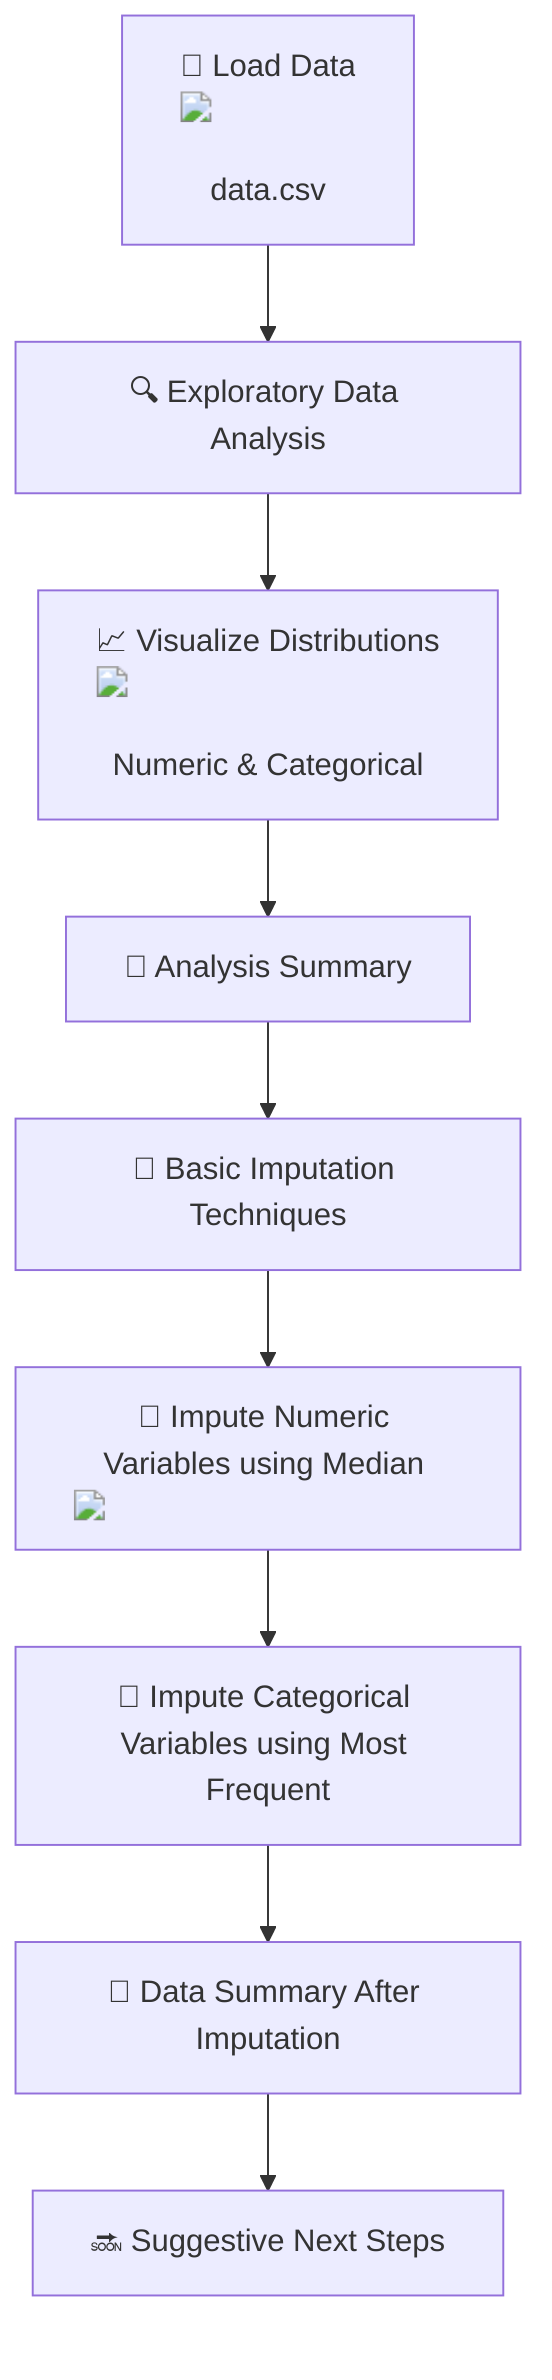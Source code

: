 flowchart TD
    A["📂 Load Data <img src='file.svg' /> <br/> data.csv"] --> B["🔍 Exploratory Data Analysis"]
    B --> C["📈 Visualize Distributions <img src='hist_template.svg' /> <br/> Numeric & Categorical"]
    C --> D["📝 Analysis Summary"]
    D --> E["🧩 Basic Imputation Techniques"]
    E --> F["🔄 Impute Numeric Variables using Median <img src='column_split.svg' />"]
    F --> G["🔄 Impute Categorical Variables using Most Frequent"]
    G --> H["📝 Data Summary After Imputation"]
    H --> I["🔜 Suggestive Next Steps"]